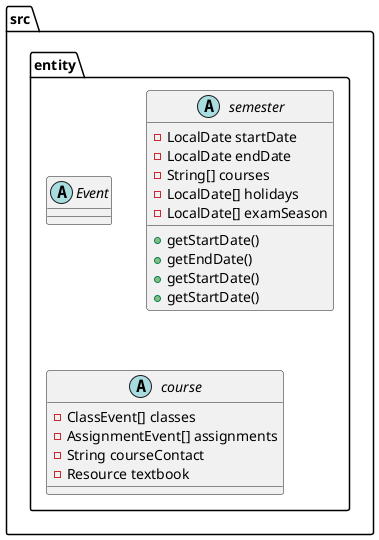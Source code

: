 @startuml

folder src {

    folder entity {

        abstract Event {

        }

        abstract semester{
         - LocalDate startDate
         - LocalDate endDate
         - String[] courses
         - LocalDate[] holidays
         - LocalDate[] examSeason

         + getStartDate()
         + getEndDate()
         + getStartDate()
         + getStartDate()

        }

        abstract course {
        - ClassEvent[] classes
        - AssignmentEvent[] assignments
        - String courseContact
        - Resource textbook

        }

    }  /' folder entity '/

}  /' folder src '/

@enduml